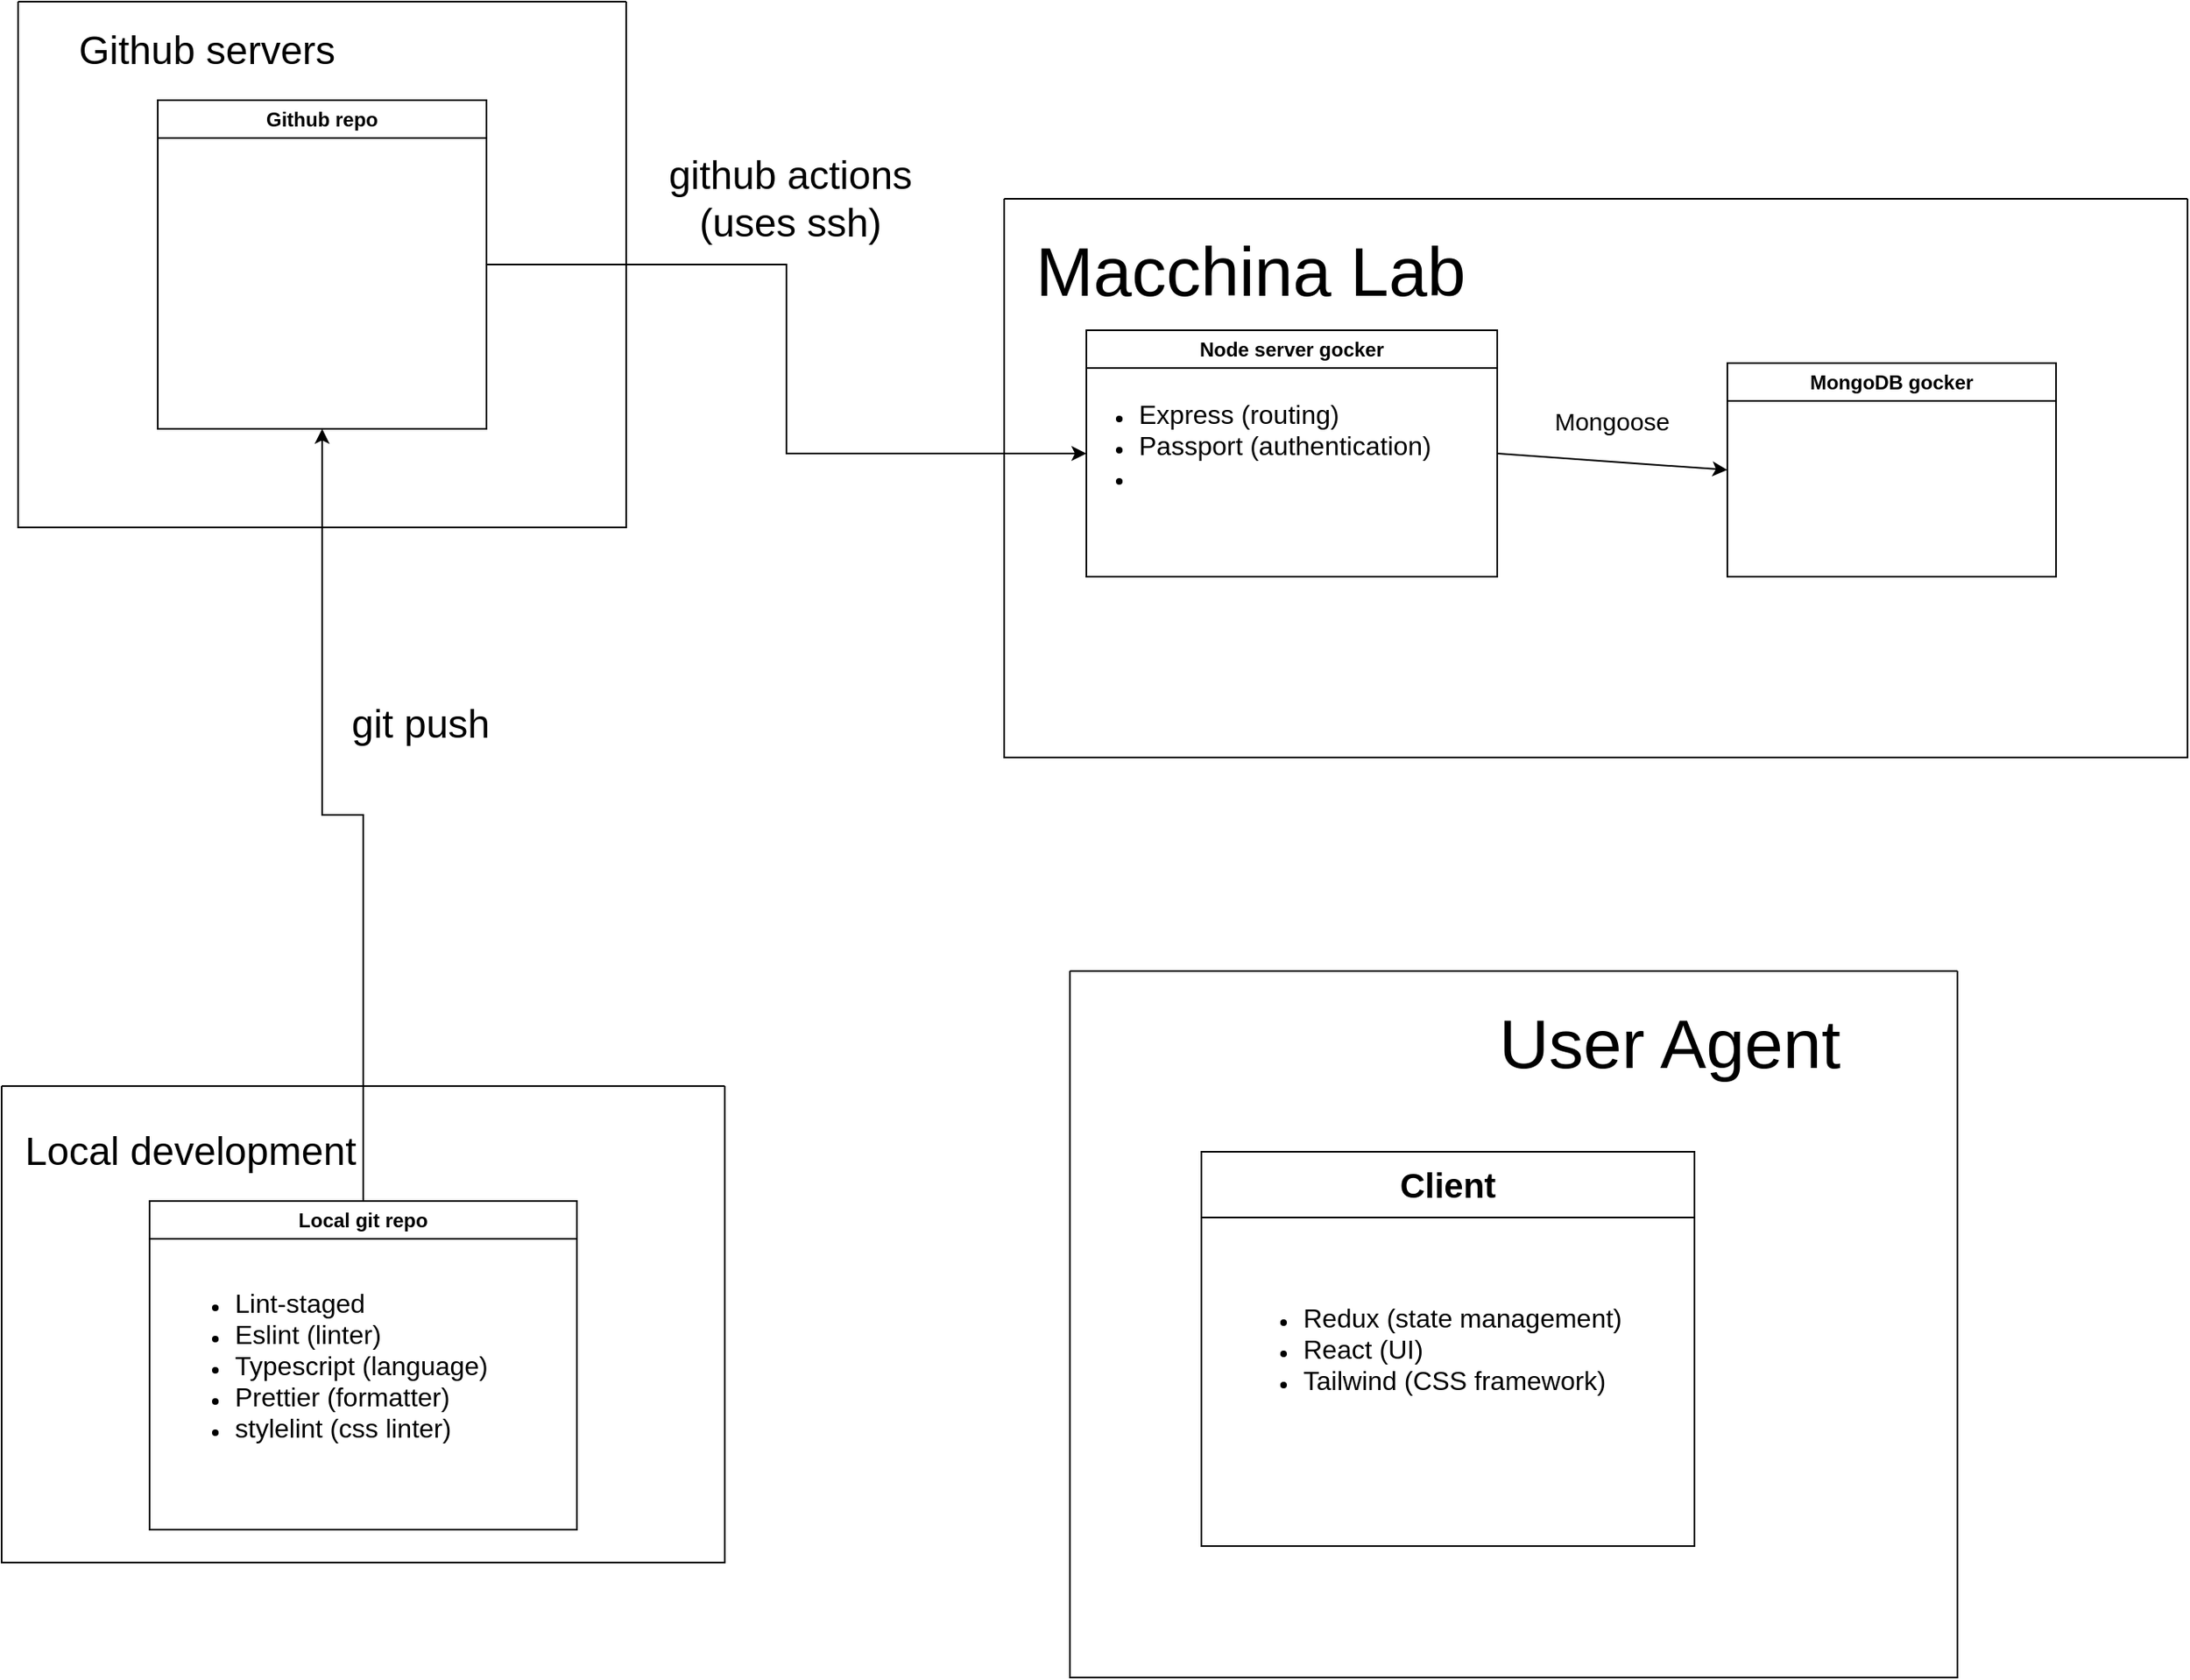 <mxfile version="24.7.16">
  <diagram id="C5RBs43oDa-KdzZeNtuy" name="Page-1">
    <mxGraphModel dx="2062" dy="624" grid="1" gridSize="10" guides="1" tooltips="1" connect="1" arrows="1" fold="1" page="1" pageScale="1" pageWidth="827" pageHeight="1169" math="0" shadow="0">
      <root>
        <mxCell id="WIyWlLk6GJQsqaUBKTNV-0" />
        <mxCell id="WIyWlLk6GJQsqaUBKTNV-1" parent="WIyWlLk6GJQsqaUBKTNV-0" />
        <mxCell id="JqH5RjJsTUU8XQsT0f6L-1" value="Node server gocker" style="swimlane;whiteSpace=wrap;html=1;startSize=23;" vertex="1" parent="WIyWlLk6GJQsqaUBKTNV-1">
          <mxGeometry x="200" y="220" width="250" height="150" as="geometry" />
        </mxCell>
        <mxCell id="JqH5RjJsTUU8XQsT0f6L-2" value="&lt;div&gt;&lt;br&gt;&lt;/div&gt;" style="text;html=1;align=center;verticalAlign=middle;resizable=0;points=[];autosize=1;strokeColor=none;fillColor=none;" vertex="1" parent="JqH5RjJsTUU8XQsT0f6L-1">
          <mxGeometry x="90" y="45" width="20" height="30" as="geometry" />
        </mxCell>
        <mxCell id="JqH5RjJsTUU8XQsT0f6L-4" value="MongoDB gocker" style="swimlane;whiteSpace=wrap;html=1;startSize=23;" vertex="1" parent="WIyWlLk6GJQsqaUBKTNV-1">
          <mxGeometry x="590" y="240" width="200" height="130" as="geometry" />
        </mxCell>
        <mxCell id="JqH5RjJsTUU8XQsT0f6L-5" value="&lt;div&gt;&lt;br&gt;&lt;/div&gt;" style="text;html=1;align=center;verticalAlign=middle;resizable=0;points=[];autosize=1;strokeColor=none;fillColor=none;" vertex="1" parent="JqH5RjJsTUU8XQsT0f6L-4">
          <mxGeometry x="90" y="45" width="20" height="30" as="geometry" />
        </mxCell>
        <mxCell id="JqH5RjJsTUU8XQsT0f6L-6" value="" style="endArrow=classic;html=1;rounded=0;exitX=1;exitY=0.5;exitDx=0;exitDy=0;entryX=0;entryY=0.5;entryDx=0;entryDy=0;" edge="1" parent="WIyWlLk6GJQsqaUBKTNV-1" source="JqH5RjJsTUU8XQsT0f6L-1" target="JqH5RjJsTUU8XQsT0f6L-4">
          <mxGeometry width="50" height="50" relative="1" as="geometry">
            <mxPoint x="480" y="320" as="sourcePoint" />
            <mxPoint x="530" y="270" as="targetPoint" />
          </mxGeometry>
        </mxCell>
        <mxCell id="JqH5RjJsTUU8XQsT0f6L-10" value="" style="swimlane;startSize=0;" vertex="1" parent="WIyWlLk6GJQsqaUBKTNV-1">
          <mxGeometry x="150" y="140" width="720" height="340" as="geometry" />
        </mxCell>
        <mxCell id="JqH5RjJsTUU8XQsT0f6L-11" value="&lt;font style=&quot;font-size: 42px;&quot;&gt;Macchina Lab&lt;/font&gt;" style="text;html=1;align=center;verticalAlign=middle;whiteSpace=wrap;rounded=0;" vertex="1" parent="JqH5RjJsTUU8XQsT0f6L-10">
          <mxGeometry x="5" y="20" width="290" height="50" as="geometry" />
        </mxCell>
        <mxCell id="JqH5RjJsTUU8XQsT0f6L-27" value="&lt;ul style=&quot;&quot;&gt;&lt;li style=&quot;&quot;&gt;&lt;span style=&quot;font-size: 16px;&quot;&gt;Express (routing)&lt;/span&gt;&lt;/li&gt;&lt;li style=&quot;&quot;&gt;&lt;span style=&quot;font-size: 16px;&quot;&gt;Passport (authentication)&lt;/span&gt;&lt;/li&gt;&lt;li style=&quot;&quot;&gt;&lt;span style=&quot;font-size: 16px;&quot;&gt;&lt;br&gt;&lt;/span&gt;&lt;/li&gt;&lt;/ul&gt;" style="text;html=1;align=left;verticalAlign=middle;resizable=0;points=[];autosize=1;strokeColor=none;fillColor=none;" vertex="1" parent="JqH5RjJsTUU8XQsT0f6L-10">
          <mxGeometry x="40" y="100" width="240" height="100" as="geometry" />
        </mxCell>
        <mxCell id="JqH5RjJsTUU8XQsT0f6L-7" value="&lt;font style=&quot;font-size: 15px;&quot;&gt;Mongoose&lt;/font&gt;" style="text;html=1;align=center;verticalAlign=middle;whiteSpace=wrap;rounded=0;" vertex="1" parent="JqH5RjJsTUU8XQsT0f6L-10">
          <mxGeometry x="340" y="120" width="60" height="30" as="geometry" />
        </mxCell>
        <mxCell id="JqH5RjJsTUU8XQsT0f6L-12" value="" style="swimlane;startSize=0;" vertex="1" parent="WIyWlLk6GJQsqaUBKTNV-1">
          <mxGeometry x="-450" y="20" width="370" height="320" as="geometry" />
        </mxCell>
        <mxCell id="JqH5RjJsTUU8XQsT0f6L-8" value="Github repo" style="swimlane;whiteSpace=wrap;html=1;startSize=23;" vertex="1" parent="JqH5RjJsTUU8XQsT0f6L-12">
          <mxGeometry x="85" y="60" width="200" height="200" as="geometry" />
        </mxCell>
        <mxCell id="JqH5RjJsTUU8XQsT0f6L-14" value="&lt;font style=&quot;font-size: 24px;&quot;&gt;Github servers&lt;/font&gt;" style="text;html=1;align=center;verticalAlign=middle;whiteSpace=wrap;rounded=0;" vertex="1" parent="JqH5RjJsTUU8XQsT0f6L-12">
          <mxGeometry x="20" y="10" width="190" height="40" as="geometry" />
        </mxCell>
        <mxCell id="JqH5RjJsTUU8XQsT0f6L-15" value="" style="swimlane;startSize=0;" vertex="1" parent="WIyWlLk6GJQsqaUBKTNV-1">
          <mxGeometry x="-460" y="680" width="440" height="290" as="geometry" />
        </mxCell>
        <mxCell id="JqH5RjJsTUU8XQsT0f6L-16" value="&lt;font style=&quot;font-size: 24px;&quot;&gt;Local development&lt;/font&gt;" style="text;html=1;align=center;verticalAlign=middle;whiteSpace=wrap;rounded=0;" vertex="1" parent="JqH5RjJsTUU8XQsT0f6L-15">
          <mxGeometry x="10" y="20" width="210" height="40" as="geometry" />
        </mxCell>
        <mxCell id="JqH5RjJsTUU8XQsT0f6L-17" value="Local git repo" style="swimlane;whiteSpace=wrap;html=1;" vertex="1" parent="JqH5RjJsTUU8XQsT0f6L-15">
          <mxGeometry x="90" y="70" width="260" height="200" as="geometry" />
        </mxCell>
        <mxCell id="JqH5RjJsTUU8XQsT0f6L-28" value="&lt;ul style=&quot;&quot;&gt;&lt;li style=&quot;&quot;&gt;&lt;span style=&quot;font-size: 16px;&quot;&gt;Lint-staged&lt;/span&gt;&lt;/li&gt;&lt;li style=&quot;&quot;&gt;&lt;span style=&quot;font-size: 16px;&quot;&gt;Eslint (linter)&lt;/span&gt;&lt;/li&gt;&lt;li style=&quot;&quot;&gt;&lt;span style=&quot;font-size: 16px;&quot;&gt;Typescript (language)&lt;/span&gt;&lt;/li&gt;&lt;li style=&quot;&quot;&gt;&lt;span style=&quot;font-size: 16px;&quot;&gt;Prettier (formatter)&lt;/span&gt;&lt;/li&gt;&lt;li style=&quot;&quot;&gt;&lt;span style=&quot;font-size: 16px;&quot;&gt;stylelint (css linter)&lt;/span&gt;&lt;/li&gt;&lt;/ul&gt;" style="text;html=1;align=left;verticalAlign=middle;resizable=0;points=[];autosize=1;strokeColor=none;fillColor=none;" vertex="1" parent="JqH5RjJsTUU8XQsT0f6L-17">
          <mxGeometry x="10" y="35" width="220" height="130" as="geometry" />
        </mxCell>
        <mxCell id="JqH5RjJsTUU8XQsT0f6L-19" style="edgeStyle=orthogonalEdgeStyle;rounded=0;orthogonalLoop=1;jettySize=auto;html=1;exitX=0.5;exitY=0;exitDx=0;exitDy=0;entryX=0.5;entryY=1;entryDx=0;entryDy=0;" edge="1" parent="WIyWlLk6GJQsqaUBKTNV-1" source="JqH5RjJsTUU8XQsT0f6L-17" target="JqH5RjJsTUU8XQsT0f6L-8">
          <mxGeometry relative="1" as="geometry" />
        </mxCell>
        <mxCell id="JqH5RjJsTUU8XQsT0f6L-20" value="&lt;font style=&quot;font-size: 24px;&quot;&gt;git push&lt;/font&gt;" style="text;html=1;align=center;verticalAlign=middle;whiteSpace=wrap;rounded=0;" vertex="1" parent="WIyWlLk6GJQsqaUBKTNV-1">
          <mxGeometry x="-250" y="440" width="90" height="40" as="geometry" />
        </mxCell>
        <mxCell id="JqH5RjJsTUU8XQsT0f6L-21" style="edgeStyle=orthogonalEdgeStyle;rounded=0;orthogonalLoop=1;jettySize=auto;html=1;exitX=1;exitY=0.5;exitDx=0;exitDy=0;entryX=0;entryY=0.5;entryDx=0;entryDy=0;" edge="1" parent="WIyWlLk6GJQsqaUBKTNV-1" source="JqH5RjJsTUU8XQsT0f6L-8" target="JqH5RjJsTUU8XQsT0f6L-1">
          <mxGeometry relative="1" as="geometry" />
        </mxCell>
        <mxCell id="JqH5RjJsTUU8XQsT0f6L-22" value="&lt;font style=&quot;font-size: 24px;&quot;&gt;github actions (uses ssh)&lt;/font&gt;" style="text;html=1;align=center;verticalAlign=middle;whiteSpace=wrap;rounded=0;" vertex="1" parent="WIyWlLk6GJQsqaUBKTNV-1">
          <mxGeometry x="-60" y="120" width="160" height="40" as="geometry" />
        </mxCell>
        <mxCell id="JqH5RjJsTUU8XQsT0f6L-24" value="" style="swimlane;startSize=0;" vertex="1" parent="WIyWlLk6GJQsqaUBKTNV-1">
          <mxGeometry x="190" y="610" width="540" height="430" as="geometry" />
        </mxCell>
        <mxCell id="JqH5RjJsTUU8XQsT0f6L-25" value="&lt;font style=&quot;font-size: 42px;&quot;&gt;User Agent&lt;/font&gt;" style="text;html=1;align=center;verticalAlign=middle;whiteSpace=wrap;rounded=0;" vertex="1" parent="JqH5RjJsTUU8XQsT0f6L-24">
          <mxGeometry x="220" y="20" width="290" height="50" as="geometry" />
        </mxCell>
        <mxCell id="JqH5RjJsTUU8XQsT0f6L-23" value="&lt;font style=&quot;font-size: 21px;&quot;&gt;Client&lt;/font&gt;" style="swimlane;whiteSpace=wrap;html=1;startSize=40;" vertex="1" parent="JqH5RjJsTUU8XQsT0f6L-24">
          <mxGeometry x="80" y="110" width="300" height="240" as="geometry" />
        </mxCell>
        <mxCell id="JqH5RjJsTUU8XQsT0f6L-26" value="&lt;ul style=&quot;&quot;&gt;&lt;li style=&quot;&quot;&gt;&lt;span style=&quot;font-size: 16px;&quot;&gt;Redux (state management)&lt;/span&gt;&lt;/li&gt;&lt;li style=&quot;&quot;&gt;&lt;span style=&quot;font-size: 16px;&quot;&gt;React (UI)&lt;/span&gt;&lt;/li&gt;&lt;li style=&quot;&quot;&gt;&lt;span style=&quot;font-size: 16px;&quot;&gt;Tailwind (CSS framework)&lt;/span&gt;&lt;/li&gt;&lt;/ul&gt;" style="text;html=1;align=left;verticalAlign=middle;resizable=0;points=[];autosize=1;strokeColor=none;fillColor=none;" vertex="1" parent="JqH5RjJsTUU8XQsT0f6L-23">
          <mxGeometry x="20" y="70" width="260" height="100" as="geometry" />
        </mxCell>
      </root>
    </mxGraphModel>
  </diagram>
</mxfile>
